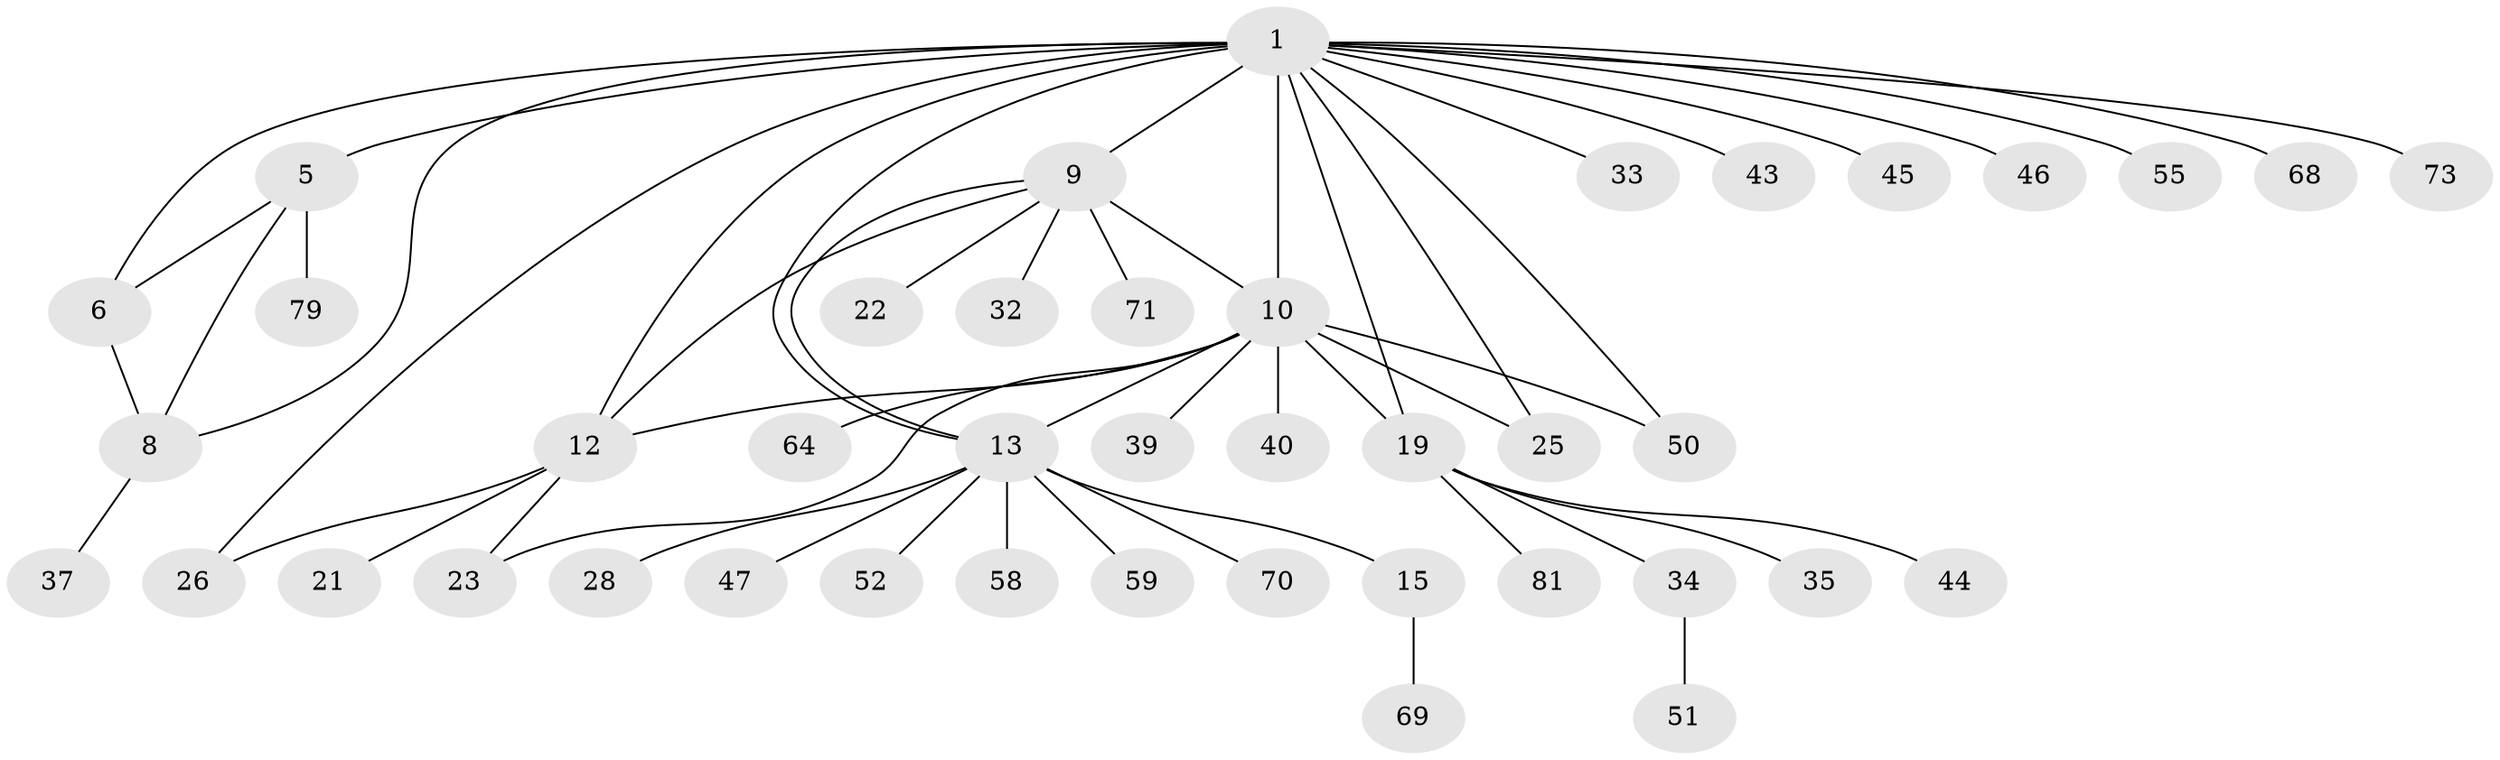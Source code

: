// original degree distribution, {4: 0.023529411764705882, 7: 0.07058823529411765, 3: 0.07058823529411765, 12: 0.011764705882352941, 8: 0.011764705882352941, 10: 0.03529411764705882, 9: 0.011764705882352941, 6: 0.03529411764705882, 2: 0.17647058823529413, 1: 0.5529411764705883}
// Generated by graph-tools (version 1.1) at 2025/15/03/09/25 04:15:45]
// undirected, 42 vertices, 54 edges
graph export_dot {
graph [start="1"]
  node [color=gray90,style=filled];
  1 [super="+2+18"];
  5 [super="+74+31+76"];
  6;
  8 [super="+27+77+60"];
  9;
  10 [super="+61+11+41+62+17+30"];
  12;
  13 [super="+14+48+16"];
  15 [super="+63+36+82"];
  19;
  21 [super="+29"];
  22;
  23;
  25;
  26;
  28;
  32;
  33 [super="+42"];
  34;
  35;
  37;
  39;
  40;
  43;
  44;
  45;
  46;
  47;
  50;
  51;
  52;
  55;
  58;
  59;
  64;
  68;
  69;
  70;
  71 [super="+85"];
  73;
  79;
  81;
  1 -- 5 [weight=2];
  1 -- 6;
  1 -- 8;
  1 -- 9;
  1 -- 73;
  1 -- 12;
  1 -- 13 [weight=2];
  1 -- 25;
  1 -- 26;
  1 -- 33;
  1 -- 43;
  1 -- 45;
  1 -- 46;
  1 -- 50;
  1 -- 55;
  1 -- 19;
  1 -- 68;
  1 -- 10 [weight=3];
  5 -- 6;
  5 -- 8;
  5 -- 79;
  6 -- 8;
  8 -- 37;
  9 -- 10 [weight=2];
  9 -- 12;
  9 -- 22;
  9 -- 32;
  9 -- 71;
  9 -- 13;
  10 -- 12 [weight=2];
  10 -- 40;
  10 -- 64;
  10 -- 39;
  10 -- 13 [weight=2];
  10 -- 50;
  10 -- 19 [weight=2];
  10 -- 23;
  10 -- 25;
  12 -- 21;
  12 -- 23;
  12 -- 26;
  13 -- 15 [weight=3];
  13 -- 28;
  13 -- 47;
  13 -- 58;
  13 -- 70;
  13 -- 52;
  13 -- 59;
  15 -- 69;
  19 -- 34;
  19 -- 35;
  19 -- 44;
  19 -- 81;
  34 -- 51;
}
